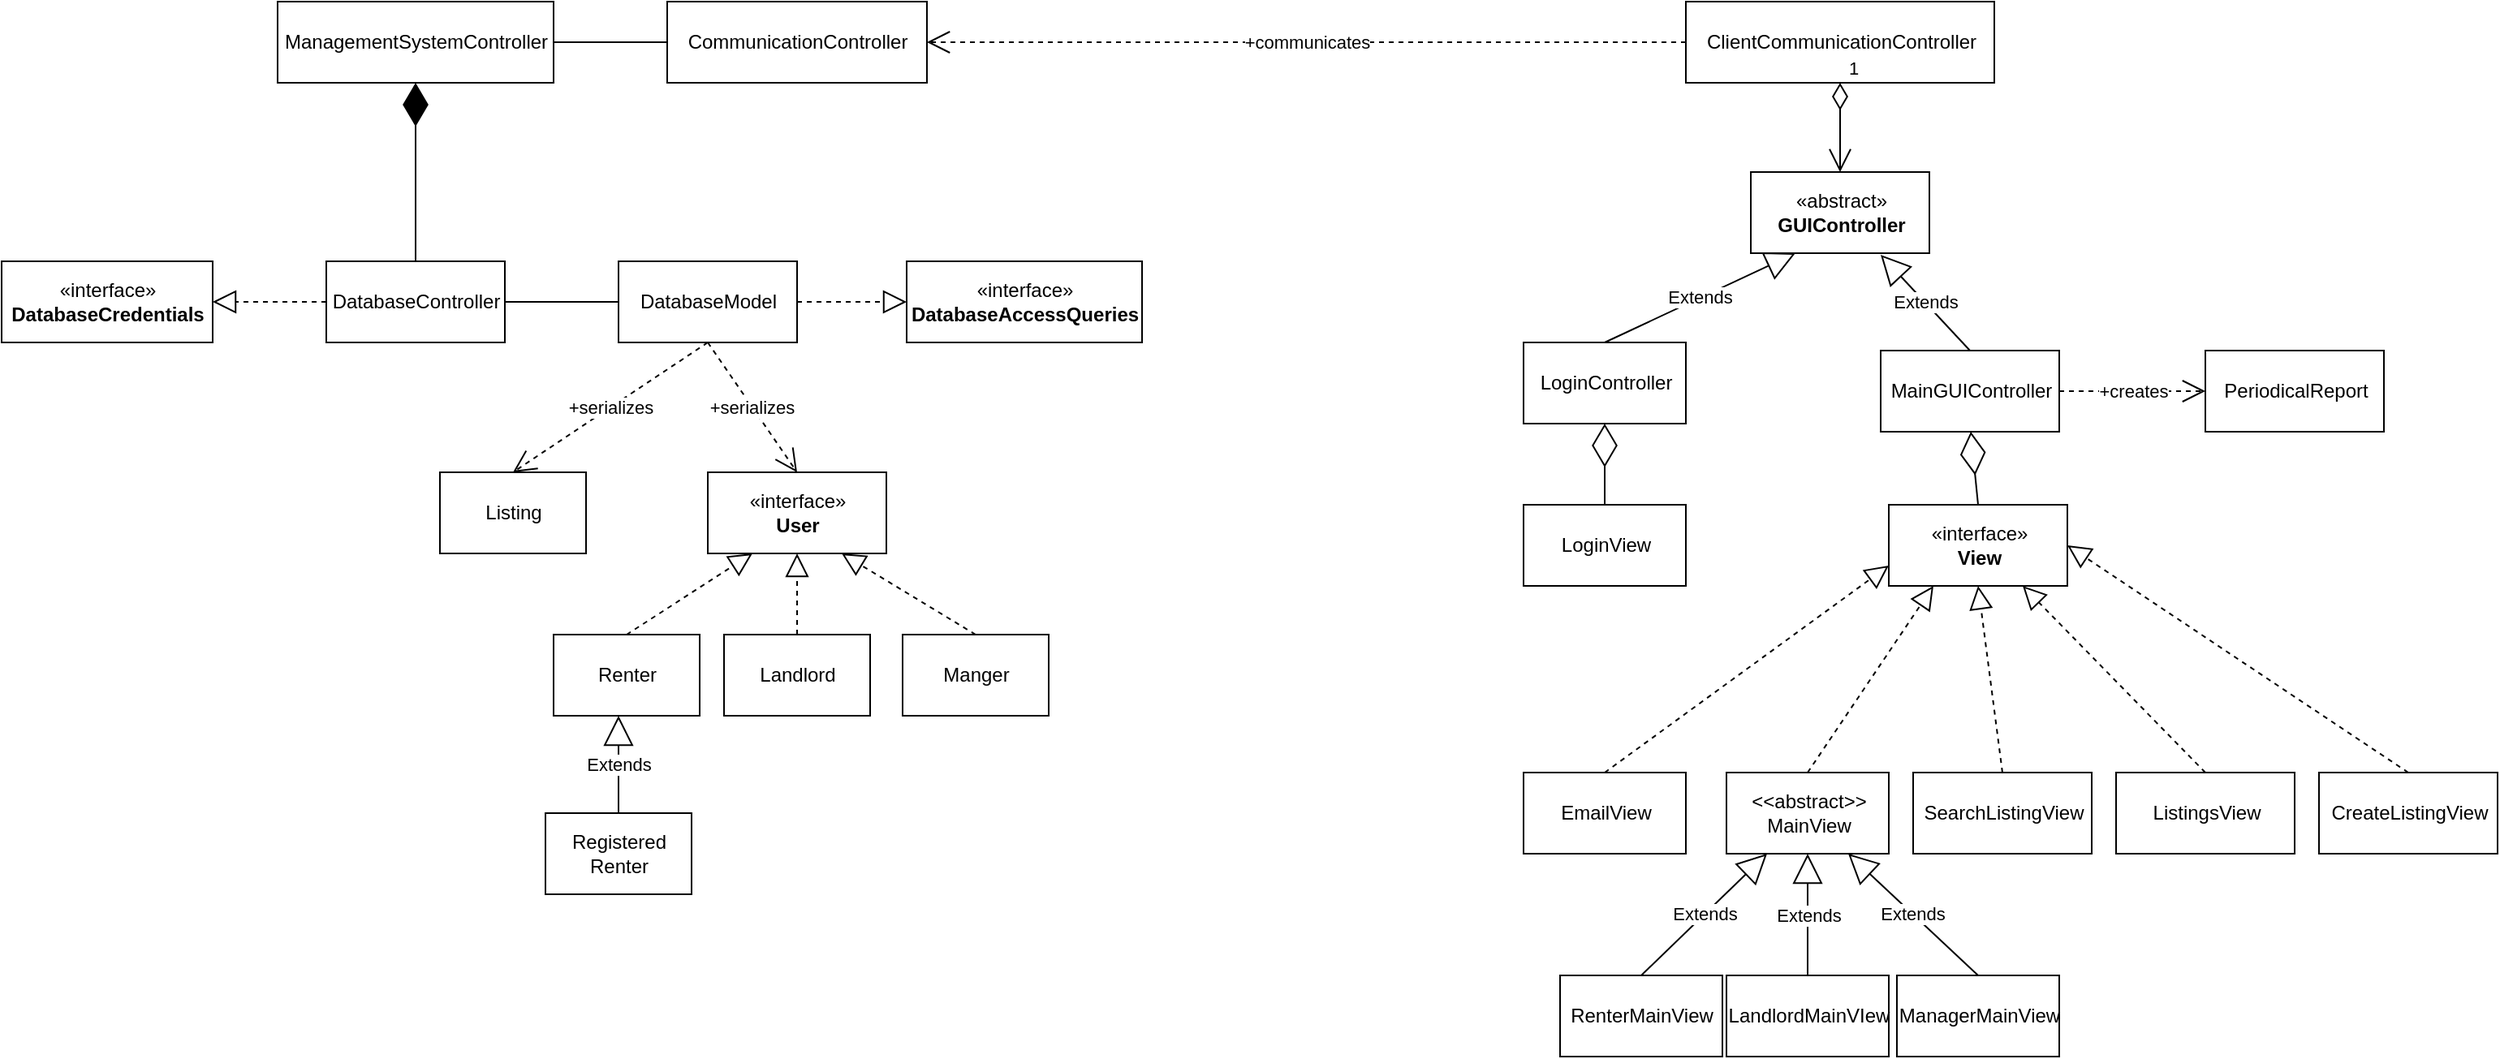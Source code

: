<mxfile version="12.1.7" type="device" pages="1"><diagram id="gqZoYAKQzaDErdFty2Iq" name="Page-1"><mxGraphModel dx="2032" dy="666" grid="1" gridSize="10" guides="1" tooltips="1" connect="1" arrows="1" fold="1" page="1" pageScale="1" pageWidth="1100" pageHeight="850" math="0" shadow="0"><root><mxCell id="0"/><mxCell id="1" parent="0"/><mxCell id="0hAv5DXlHnvatLa24td2-13" style="edgeStyle=orthogonalEdgeStyle;rounded=0;orthogonalLoop=1;jettySize=auto;html=1;exitX=1;exitY=0.5;exitDx=0;exitDy=0;entryX=0;entryY=0.5;entryDx=0;entryDy=0;endArrow=none;endFill=0;" edge="1" parent="1" source="0hAv5DXlHnvatLa24td2-1" target="0hAv5DXlHnvatLa24td2-4"><mxGeometry relative="1" as="geometry"/></mxCell><mxCell id="0hAv5DXlHnvatLa24td2-1" value="ManagementSystemController" style="html=1;" vertex="1" parent="1"><mxGeometry x="30" y="290" width="170" height="50" as="geometry"/></mxCell><mxCell id="0hAv5DXlHnvatLa24td2-4" value="CommunicationController" style="html=1;" vertex="1" parent="1"><mxGeometry x="270" y="290" width="160" height="50" as="geometry"/></mxCell><mxCell id="0hAv5DXlHnvatLa24td2-18" style="edgeStyle=orthogonalEdgeStyle;rounded=0;orthogonalLoop=1;jettySize=auto;html=1;exitX=1;exitY=0.5;exitDx=0;exitDy=0;entryX=0;entryY=0.5;entryDx=0;entryDy=0;endArrow=none;endFill=0;" edge="1" parent="1" source="0hAv5DXlHnvatLa24td2-7" target="0hAv5DXlHnvatLa24td2-17"><mxGeometry relative="1" as="geometry"/></mxCell><mxCell id="0hAv5DXlHnvatLa24td2-7" value="DatabaseController" style="html=1;" vertex="1" parent="1"><mxGeometry x="60" y="450" width="110" height="50" as="geometry"/></mxCell><mxCell id="0hAv5DXlHnvatLa24td2-9" value="«interface»&lt;br&gt;&lt;b&gt;DatabaseCredentials&lt;/b&gt;" style="html=1;" vertex="1" parent="1"><mxGeometry x="-140" y="450" width="130" height="50" as="geometry"/></mxCell><mxCell id="0hAv5DXlHnvatLa24td2-11" value="" style="endArrow=block;dashed=1;endFill=0;endSize=12;html=1;exitX=0;exitY=0.5;exitDx=0;exitDy=0;entryX=1;entryY=0.5;entryDx=0;entryDy=0;" edge="1" parent="1" source="0hAv5DXlHnvatLa24td2-7" target="0hAv5DXlHnvatLa24td2-9"><mxGeometry width="160" relative="1" as="geometry"><mxPoint x="170" y="115" as="sourcePoint"/><mxPoint x="115" y="80" as="targetPoint"/></mxGeometry></mxCell><mxCell id="0hAv5DXlHnvatLa24td2-14" value="ClientCommunicationController" style="html=1;" vertex="1" parent="1"><mxGeometry x="897.5" y="290" width="190" height="50" as="geometry"/></mxCell><mxCell id="0hAv5DXlHnvatLa24td2-15" value="" style="endArrow=diamondThin;endFill=1;endSize=24;html=1;" edge="1" parent="1" target="0hAv5DXlHnvatLa24td2-1"><mxGeometry width="160" relative="1" as="geometry"><mxPoint x="115" y="450" as="sourcePoint"/><mxPoint x="300" y="410" as="targetPoint"/></mxGeometry></mxCell><mxCell id="0hAv5DXlHnvatLa24td2-16" value="+communicates" style="endArrow=open;endSize=12;dashed=1;html=1;entryX=1;entryY=0.5;entryDx=0;entryDy=0;exitX=0;exitY=0.5;exitDx=0;exitDy=0;" edge="1" parent="1" source="0hAv5DXlHnvatLa24td2-14" target="0hAv5DXlHnvatLa24td2-4"><mxGeometry width="160" relative="1" as="geometry"><mxPoint x="400" y="430" as="sourcePoint"/><mxPoint x="560" y="430" as="targetPoint"/></mxGeometry></mxCell><mxCell id="0hAv5DXlHnvatLa24td2-17" value="DatabaseModel" style="html=1;" vertex="1" parent="1"><mxGeometry x="240" y="450" width="110" height="50" as="geometry"/></mxCell><mxCell id="0hAv5DXlHnvatLa24td2-19" value="«interface»&lt;br&gt;&lt;b&gt;DatabaseAccessQueries&lt;/b&gt;" style="html=1;" vertex="1" parent="1"><mxGeometry x="417.5" y="450" width="145" height="50" as="geometry"/></mxCell><mxCell id="0hAv5DXlHnvatLa24td2-20" value="" style="endArrow=block;dashed=1;endFill=0;endSize=12;html=1;exitX=1;exitY=0.5;exitDx=0;exitDy=0;entryX=0;entryY=0.5;entryDx=0;entryDy=0;" edge="1" parent="1" source="0hAv5DXlHnvatLa24td2-17" target="0hAv5DXlHnvatLa24td2-19"><mxGeometry width="160" relative="1" as="geometry"><mxPoint x="310" y="150" as="sourcePoint"/><mxPoint x="310" y="80" as="targetPoint"/></mxGeometry></mxCell><mxCell id="0hAv5DXlHnvatLa24td2-22" value="LoginController" style="html=1;" vertex="1" parent="1"><mxGeometry x="797.5" y="500" width="100" height="50" as="geometry"/></mxCell><mxCell id="0hAv5DXlHnvatLa24td2-25" value="MainGUIController" style="html=1;" vertex="1" parent="1"><mxGeometry x="1017.5" y="505" width="110" height="50" as="geometry"/></mxCell><mxCell id="0hAv5DXlHnvatLa24td2-29" value="«abstract»&lt;br&gt;&lt;b&gt;GUIController&lt;/b&gt;" style="html=1;" vertex="1" parent="1"><mxGeometry x="937.5" y="395" width="110" height="50" as="geometry"/></mxCell><mxCell id="0hAv5DXlHnvatLa24td2-30" value="1" style="endArrow=open;html=1;endSize=12;startArrow=diamondThin;startSize=14;startFill=0;edgeStyle=orthogonalEdgeStyle;align=left;verticalAlign=bottom;exitX=0.5;exitY=1;exitDx=0;exitDy=0;entryX=0.5;entryY=0;entryDx=0;entryDy=0;" edge="1" parent="1" source="0hAv5DXlHnvatLa24td2-14" target="0hAv5DXlHnvatLa24td2-29"><mxGeometry x="-1" y="3" relative="1" as="geometry"><mxPoint x="720" y="360" as="sourcePoint"/><mxPoint x="880" y="360" as="targetPoint"/></mxGeometry></mxCell><mxCell id="0hAv5DXlHnvatLa24td2-32" value="Extends" style="endArrow=block;endSize=16;endFill=0;html=1;entryX=0.25;entryY=1;entryDx=0;entryDy=0;exitX=0.5;exitY=0;exitDx=0;exitDy=0;" edge="1" parent="1" source="0hAv5DXlHnvatLa24td2-22" target="0hAv5DXlHnvatLa24td2-29"><mxGeometry width="160" relative="1" as="geometry"><mxPoint x="737.5" y="485" as="sourcePoint"/><mxPoint x="897.5" y="485" as="targetPoint"/></mxGeometry></mxCell><mxCell id="0hAv5DXlHnvatLa24td2-33" value="Extends" style="endArrow=block;endSize=16;endFill=0;html=1;exitX=0.5;exitY=0;exitDx=0;exitDy=0;" edge="1" parent="1" source="0hAv5DXlHnvatLa24td2-25"><mxGeometry width="160" relative="1" as="geometry"><mxPoint x="897.5" y="515" as="sourcePoint"/><mxPoint x="1017.5" y="446" as="targetPoint"/></mxGeometry></mxCell><mxCell id="0hAv5DXlHnvatLa24td2-35" value="LoginView" style="html=1;" vertex="1" parent="1"><mxGeometry x="797.5" y="600" width="100" height="50" as="geometry"/></mxCell><mxCell id="0hAv5DXlHnvatLa24td2-40" value="«interface»&lt;br&gt;&lt;b&gt;View&lt;/b&gt;" style="html=1;" vertex="1" parent="1"><mxGeometry x="1022.5" y="600" width="110" height="50" as="geometry"/></mxCell><mxCell id="0hAv5DXlHnvatLa24td2-43" value="&amp;lt;&amp;lt;abstract&amp;gt;&amp;gt;&lt;br&gt;MainView" style="html=1;" vertex="1" parent="1"><mxGeometry x="922.5" y="765" width="100" height="50" as="geometry"/></mxCell><mxCell id="0hAv5DXlHnvatLa24td2-44" value="SearchListingView" style="html=1;" vertex="1" parent="1"><mxGeometry x="1037.5" y="765" width="110" height="50" as="geometry"/></mxCell><mxCell id="0hAv5DXlHnvatLa24td2-45" value="" style="endArrow=diamondThin;endFill=0;endSize=24;html=1;exitX=0.5;exitY=0;exitDx=0;exitDy=0;" edge="1" parent="1" source="0hAv5DXlHnvatLa24td2-40"><mxGeometry width="160" relative="1" as="geometry"><mxPoint x="1057.5" y="635" as="sourcePoint"/><mxPoint x="1073" y="555" as="targetPoint"/></mxGeometry></mxCell><mxCell id="0hAv5DXlHnvatLa24td2-46" value="" style="endArrow=diamondThin;endFill=0;endSize=24;html=1;entryX=0.5;entryY=1;entryDx=0;entryDy=0;exitX=0.5;exitY=0;exitDx=0;exitDy=0;" edge="1" parent="1" source="0hAv5DXlHnvatLa24td2-35" target="0hAv5DXlHnvatLa24td2-22"><mxGeometry width="160" relative="1" as="geometry"><mxPoint x="1010" y="635" as="sourcePoint"/><mxPoint x="1082.5" y="565" as="targetPoint"/></mxGeometry></mxCell><mxCell id="0hAv5DXlHnvatLa24td2-49" value="" style="endArrow=block;dashed=1;endFill=0;endSize=12;html=1;entryX=0.25;entryY=1;entryDx=0;entryDy=0;exitX=0.5;exitY=0;exitDx=0;exitDy=0;" edge="1" parent="1" source="0hAv5DXlHnvatLa24td2-43" target="0hAv5DXlHnvatLa24td2-40"><mxGeometry width="160" relative="1" as="geometry"><mxPoint x="847.5" y="775" as="sourcePoint"/><mxPoint x="955" y="685" as="targetPoint"/></mxGeometry></mxCell><mxCell id="0hAv5DXlHnvatLa24td2-50" value="" style="endArrow=block;dashed=1;endFill=0;endSize=12;html=1;entryX=0.5;entryY=1;entryDx=0;entryDy=0;exitX=0.5;exitY=0;exitDx=0;exitDy=0;" edge="1" parent="1" source="0hAv5DXlHnvatLa24td2-44" target="0hAv5DXlHnvatLa24td2-40"><mxGeometry width="160" relative="1" as="geometry"><mxPoint x="977.5" y="775" as="sourcePoint"/><mxPoint x="982.5" y="685" as="targetPoint"/></mxGeometry></mxCell><mxCell id="0hAv5DXlHnvatLa24td2-51" value="ListingsView" style="html=1;" vertex="1" parent="1"><mxGeometry x="1162.5" y="765" width="110" height="50" as="geometry"/></mxCell><mxCell id="0hAv5DXlHnvatLa24td2-52" value="" style="endArrow=block;dashed=1;endFill=0;endSize=12;html=1;entryX=0.75;entryY=1;entryDx=0;entryDy=0;exitX=0.5;exitY=0;exitDx=0;exitDy=0;" edge="1" parent="1" source="0hAv5DXlHnvatLa24td2-51" target="0hAv5DXlHnvatLa24td2-40"><mxGeometry width="160" relative="1" as="geometry"><mxPoint x="1120" y="765" as="sourcePoint"/><mxPoint x="1027.5" y="675" as="targetPoint"/></mxGeometry></mxCell><mxCell id="0hAv5DXlHnvatLa24td2-53" value="EmailView" style="html=1;" vertex="1" parent="1"><mxGeometry x="797.5" y="765" width="100" height="50" as="geometry"/></mxCell><mxCell id="0hAv5DXlHnvatLa24td2-55" value="" style="endArrow=block;dashed=1;endFill=0;endSize=12;html=1;entryX=0;entryY=0.75;entryDx=0;entryDy=0;exitX=0.5;exitY=0;exitDx=0;exitDy=0;" edge="1" parent="1" source="0hAv5DXlHnvatLa24td2-53" target="0hAv5DXlHnvatLa24td2-40"><mxGeometry width="160" relative="1" as="geometry"><mxPoint x="645" y="780" as="sourcePoint"/><mxPoint x="752.5" y="690" as="targetPoint"/></mxGeometry></mxCell><mxCell id="0hAv5DXlHnvatLa24td2-56" value="CreateListingView" style="html=1;" vertex="1" parent="1"><mxGeometry x="1287.5" y="765" width="110" height="50" as="geometry"/></mxCell><mxCell id="0hAv5DXlHnvatLa24td2-57" value="" style="endArrow=block;dashed=1;endFill=0;endSize=12;html=1;exitX=0.5;exitY=0;exitDx=0;exitDy=0;entryX=1;entryY=0.5;entryDx=0;entryDy=0;" edge="1" parent="1" source="0hAv5DXlHnvatLa24td2-56" target="0hAv5DXlHnvatLa24td2-40"><mxGeometry width="160" relative="1" as="geometry"><mxPoint x="1217.5" y="740" as="sourcePoint"/><mxPoint x="1027.5" y="650" as="targetPoint"/></mxGeometry></mxCell><mxCell id="0hAv5DXlHnvatLa24td2-58" value="Listing" style="html=1;" vertex="1" parent="1"><mxGeometry x="130" y="580" width="90" height="50" as="geometry"/></mxCell><mxCell id="0hAv5DXlHnvatLa24td2-61" value="+serializes" style="endArrow=open;endSize=12;dashed=1;html=1;entryX=0.5;entryY=0;entryDx=0;entryDy=0;exitX=0.5;exitY=1;exitDx=0;exitDy=0;" edge="1" parent="1" source="0hAv5DXlHnvatLa24td2-17" target="0hAv5DXlHnvatLa24td2-58"><mxGeometry width="160" relative="1" as="geometry"><mxPoint x="417.5" y="425" as="sourcePoint"/><mxPoint x="237.5" y="425" as="targetPoint"/></mxGeometry></mxCell><mxCell id="0hAv5DXlHnvatLa24td2-63" value="+serializes" style="endArrow=open;endSize=12;dashed=1;html=1;entryX=0.5;entryY=0;entryDx=0;entryDy=0;exitX=0.5;exitY=1;exitDx=0;exitDy=0;" edge="1" parent="1" source="0hAv5DXlHnvatLa24td2-17" target="0hAv5DXlHnvatLa24td2-65"><mxGeometry width="160" relative="1" as="geometry"><mxPoint x="370" y="170" as="sourcePoint"/><mxPoint x="340" y="580" as="targetPoint"/></mxGeometry></mxCell><mxCell id="0hAv5DXlHnvatLa24td2-65" value="«interface»&lt;br&gt;&lt;b&gt;User&lt;/b&gt;" style="html=1;" vertex="1" parent="1"><mxGeometry x="295" y="580" width="110" height="50" as="geometry"/></mxCell><mxCell id="0hAv5DXlHnvatLa24td2-66" value="Renter" style="html=1;" vertex="1" parent="1"><mxGeometry x="200" y="680" width="90" height="50" as="geometry"/></mxCell><mxCell id="0hAv5DXlHnvatLa24td2-67" value="" style="endArrow=block;dashed=1;endFill=0;endSize=12;html=1;entryX=0.25;entryY=1;entryDx=0;entryDy=0;exitX=0.5;exitY=0;exitDx=0;exitDy=0;" edge="1" parent="1" source="0hAv5DXlHnvatLa24td2-66" target="0hAv5DXlHnvatLa24td2-65"><mxGeometry width="160" relative="1" as="geometry"><mxPoint x="565" y="790" as="sourcePoint"/><mxPoint x="762.5" y="700" as="targetPoint"/></mxGeometry></mxCell><mxCell id="0hAv5DXlHnvatLa24td2-68" value="Landlord" style="html=1;" vertex="1" parent="1"><mxGeometry x="305" y="680" width="90" height="50" as="geometry"/></mxCell><mxCell id="0hAv5DXlHnvatLa24td2-69" value="" style="endArrow=block;dashed=1;endFill=0;endSize=12;html=1;entryX=0.5;entryY=1;entryDx=0;entryDy=0;exitX=0.5;exitY=0;exitDx=0;exitDy=0;" edge="1" parent="1" source="0hAv5DXlHnvatLa24td2-68" target="0hAv5DXlHnvatLa24td2-65"><mxGeometry width="160" relative="1" as="geometry"><mxPoint x="255" y="690" as="sourcePoint"/><mxPoint x="332.5" y="640" as="targetPoint"/></mxGeometry></mxCell><mxCell id="0hAv5DXlHnvatLa24td2-70" value="Manger" style="html=1;" vertex="1" parent="1"><mxGeometry x="415" y="680" width="90" height="50" as="geometry"/></mxCell><mxCell id="0hAv5DXlHnvatLa24td2-71" value="" style="endArrow=block;dashed=1;endFill=0;endSize=12;html=1;entryX=0.75;entryY=1;entryDx=0;entryDy=0;exitX=0.5;exitY=0;exitDx=0;exitDy=0;" edge="1" parent="1" source="0hAv5DXlHnvatLa24td2-70" target="0hAv5DXlHnvatLa24td2-65"><mxGeometry width="160" relative="1" as="geometry"><mxPoint x="360" y="690" as="sourcePoint"/><mxPoint x="360" y="640" as="targetPoint"/></mxGeometry></mxCell><mxCell id="0hAv5DXlHnvatLa24td2-72" value="Registered&lt;br&gt;Renter" style="html=1;" vertex="1" parent="1"><mxGeometry x="195" y="790" width="90" height="50" as="geometry"/></mxCell><mxCell id="0hAv5DXlHnvatLa24td2-73" value="Extends" style="endArrow=block;endSize=16;endFill=0;html=1;exitX=0.5;exitY=0;exitDx=0;exitDy=0;" edge="1" parent="1" source="0hAv5DXlHnvatLa24td2-72"><mxGeometry width="160" relative="1" as="geometry"><mxPoint x="-30" y="860" as="sourcePoint"/><mxPoint x="240" y="730" as="targetPoint"/></mxGeometry></mxCell><mxCell id="0hAv5DXlHnvatLa24td2-74" value="PeriodicalReport" style="html=1;" vertex="1" parent="1"><mxGeometry x="1217.5" y="505" width="110" height="50" as="geometry"/></mxCell><mxCell id="0hAv5DXlHnvatLa24td2-75" value="+creates" style="endArrow=open;endSize=12;dashed=1;html=1;entryX=0;entryY=0.5;entryDx=0;entryDy=0;exitX=1;exitY=0.5;exitDx=0;exitDy=0;" edge="1" parent="1" source="0hAv5DXlHnvatLa24td2-25" target="0hAv5DXlHnvatLa24td2-74"><mxGeometry width="160" relative="1" as="geometry"><mxPoint x="907.5" y="325" as="sourcePoint"/><mxPoint x="440" y="325" as="targetPoint"/></mxGeometry></mxCell><mxCell id="0hAv5DXlHnvatLa24td2-76" value="RenterMainView" style="html=1;" vertex="1" parent="1"><mxGeometry x="820" y="890" width="100" height="50" as="geometry"/></mxCell><mxCell id="0hAv5DXlHnvatLa24td2-77" value="Extends" style="endArrow=block;endSize=16;endFill=0;html=1;entryX=0.25;entryY=1;entryDx=0;entryDy=0;exitX=0.5;exitY=0;exitDx=0;exitDy=0;" edge="1" parent="1" source="0hAv5DXlHnvatLa24td2-76" target="0hAv5DXlHnvatLa24td2-43"><mxGeometry width="160" relative="1" as="geometry"><mxPoint x="857.5" y="510" as="sourcePoint"/><mxPoint x="975" y="455" as="targetPoint"/></mxGeometry></mxCell><mxCell id="0hAv5DXlHnvatLa24td2-78" value="LandlordMainVIew" style="html=1;" vertex="1" parent="1"><mxGeometry x="922.5" y="890" width="100" height="50" as="geometry"/></mxCell><mxCell id="0hAv5DXlHnvatLa24td2-79" value="Extends" style="endArrow=block;endSize=16;endFill=0;html=1;entryX=0.5;entryY=1;entryDx=0;entryDy=0;exitX=0.5;exitY=0;exitDx=0;exitDy=0;" edge="1" parent="1" source="0hAv5DXlHnvatLa24td2-78" target="0hAv5DXlHnvatLa24td2-43"><mxGeometry width="160" relative="1" as="geometry"><mxPoint x="880" y="900.0" as="sourcePoint"/><mxPoint x="957.5" y="825.0" as="targetPoint"/></mxGeometry></mxCell><mxCell id="0hAv5DXlHnvatLa24td2-80" value="ManagerMainView" style="html=1;" vertex="1" parent="1"><mxGeometry x="1027.5" y="890" width="100" height="50" as="geometry"/></mxCell><mxCell id="0hAv5DXlHnvatLa24td2-81" value="Extends" style="endArrow=block;endSize=16;endFill=0;html=1;entryX=0.75;entryY=1;entryDx=0;entryDy=0;exitX=0.5;exitY=0;exitDx=0;exitDy=0;" edge="1" parent="1" source="0hAv5DXlHnvatLa24td2-80" target="0hAv5DXlHnvatLa24td2-43"><mxGeometry width="160" relative="1" as="geometry"><mxPoint x="982.5" y="900.0" as="sourcePoint"/><mxPoint x="982.5" y="825.0" as="targetPoint"/></mxGeometry></mxCell></root></mxGraphModel></diagram></mxfile>